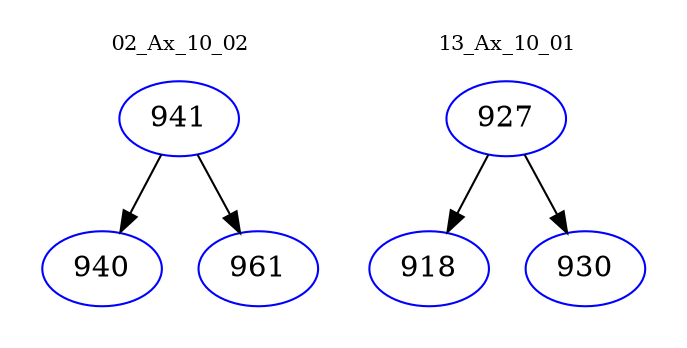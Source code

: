 digraph{
subgraph cluster_0 {
color = white
label = "02_Ax_10_02";
fontsize=10;
T0_941 [label="941", color="blue"]
T0_941 -> T0_940 [color="black"]
T0_940 [label="940", color="blue"]
T0_941 -> T0_961 [color="black"]
T0_961 [label="961", color="blue"]
}
subgraph cluster_1 {
color = white
label = "13_Ax_10_01";
fontsize=10;
T1_927 [label="927", color="blue"]
T1_927 -> T1_918 [color="black"]
T1_918 [label="918", color="blue"]
T1_927 -> T1_930 [color="black"]
T1_930 [label="930", color="blue"]
}
}
